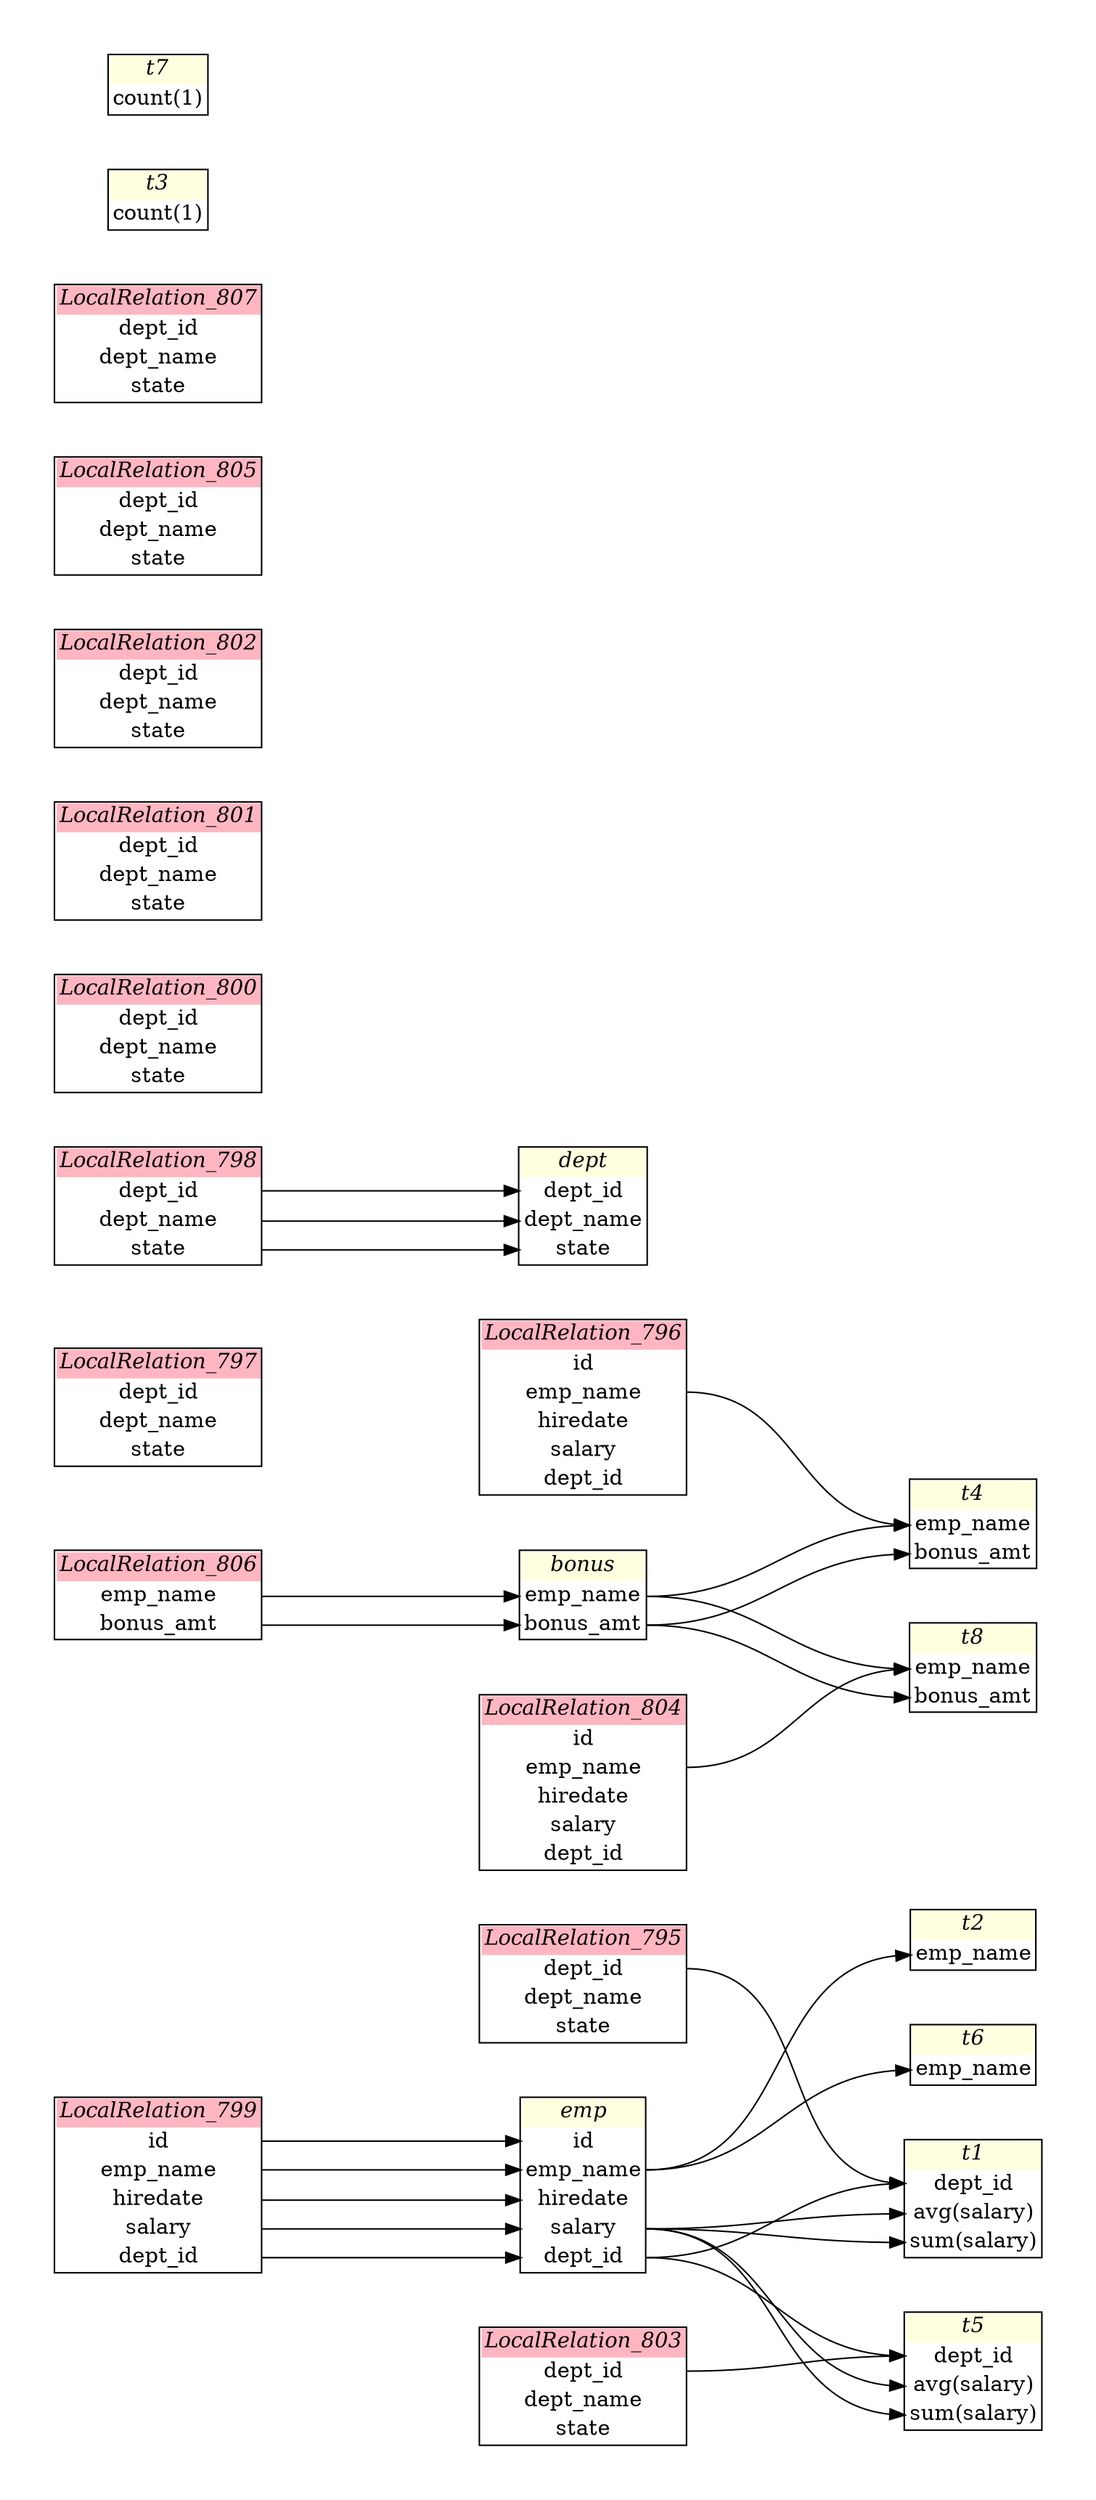// Automatically generated by SQLFlowTestSuite


digraph {
  graph [pad="0.5", nodesep="0.5", ranksep="2", fontname="Helvetica"];
  node [shape=plain]
  rankdir=LR;

  
"LocalRelation_795" [label=<
<table border="1" cellborder="0" cellspacing="0">
  <tr><td bgcolor="lightpink"><i>LocalRelation_795</i></td></tr>
  <tr><td port="0">dept_id</td></tr>
<tr><td port="1">dept_name</td></tr>
<tr><td port="2">state</td></tr>
</table>>];
       

"LocalRelation_796" [label=<
<table border="1" cellborder="0" cellspacing="0">
  <tr><td bgcolor="lightpink"><i>LocalRelation_796</i></td></tr>
  <tr><td port="0">id</td></tr>
<tr><td port="1">emp_name</td></tr>
<tr><td port="2">hiredate</td></tr>
<tr><td port="3">salary</td></tr>
<tr><td port="4">dept_id</td></tr>
</table>>];
       

"LocalRelation_797" [label=<
<table border="1" cellborder="0" cellspacing="0">
  <tr><td bgcolor="lightpink"><i>LocalRelation_797</i></td></tr>
  <tr><td port="0">dept_id</td></tr>
<tr><td port="1">dept_name</td></tr>
<tr><td port="2">state</td></tr>
</table>>];
       

"LocalRelation_798" [label=<
<table border="1" cellborder="0" cellspacing="0">
  <tr><td bgcolor="lightpink"><i>LocalRelation_798</i></td></tr>
  <tr><td port="0">dept_id</td></tr>
<tr><td port="1">dept_name</td></tr>
<tr><td port="2">state</td></tr>
</table>>];
       

"LocalRelation_799" [label=<
<table border="1" cellborder="0" cellspacing="0">
  <tr><td bgcolor="lightpink"><i>LocalRelation_799</i></td></tr>
  <tr><td port="0">id</td></tr>
<tr><td port="1">emp_name</td></tr>
<tr><td port="2">hiredate</td></tr>
<tr><td port="3">salary</td></tr>
<tr><td port="4">dept_id</td></tr>
</table>>];
       

"LocalRelation_800" [label=<
<table border="1" cellborder="0" cellspacing="0">
  <tr><td bgcolor="lightpink"><i>LocalRelation_800</i></td></tr>
  <tr><td port="0">dept_id</td></tr>
<tr><td port="1">dept_name</td></tr>
<tr><td port="2">state</td></tr>
</table>>];
       

"LocalRelation_801" [label=<
<table border="1" cellborder="0" cellspacing="0">
  <tr><td bgcolor="lightpink"><i>LocalRelation_801</i></td></tr>
  <tr><td port="0">dept_id</td></tr>
<tr><td port="1">dept_name</td></tr>
<tr><td port="2">state</td></tr>
</table>>];
       

"LocalRelation_802" [label=<
<table border="1" cellborder="0" cellspacing="0">
  <tr><td bgcolor="lightpink"><i>LocalRelation_802</i></td></tr>
  <tr><td port="0">dept_id</td></tr>
<tr><td port="1">dept_name</td></tr>
<tr><td port="2">state</td></tr>
</table>>];
       

"LocalRelation_803" [label=<
<table border="1" cellborder="0" cellspacing="0">
  <tr><td bgcolor="lightpink"><i>LocalRelation_803</i></td></tr>
  <tr><td port="0">dept_id</td></tr>
<tr><td port="1">dept_name</td></tr>
<tr><td port="2">state</td></tr>
</table>>];
       

"LocalRelation_804" [label=<
<table border="1" cellborder="0" cellspacing="0">
  <tr><td bgcolor="lightpink"><i>LocalRelation_804</i></td></tr>
  <tr><td port="0">id</td></tr>
<tr><td port="1">emp_name</td></tr>
<tr><td port="2">hiredate</td></tr>
<tr><td port="3">salary</td></tr>
<tr><td port="4">dept_id</td></tr>
</table>>];
       

"LocalRelation_805" [label=<
<table border="1" cellborder="0" cellspacing="0">
  <tr><td bgcolor="lightpink"><i>LocalRelation_805</i></td></tr>
  <tr><td port="0">dept_id</td></tr>
<tr><td port="1">dept_name</td></tr>
<tr><td port="2">state</td></tr>
</table>>];
       

"LocalRelation_806" [label=<
<table border="1" cellborder="0" cellspacing="0">
  <tr><td bgcolor="lightpink"><i>LocalRelation_806</i></td></tr>
  <tr><td port="0">emp_name</td></tr>
<tr><td port="1">bonus_amt</td></tr>
</table>>];
       

"LocalRelation_807" [label=<
<table border="1" cellborder="0" cellspacing="0">
  <tr><td bgcolor="lightpink"><i>LocalRelation_807</i></td></tr>
  <tr><td port="0">dept_id</td></tr>
<tr><td port="1">dept_name</td></tr>
<tr><td port="2">state</td></tr>
</table>>];
       

"bonus" [label=<
<table border="1" cellborder="0" cellspacing="0">
  <tr><td bgcolor="lightyellow"><i>bonus</i></td></tr>
  <tr><td port="0">emp_name</td></tr>
<tr><td port="1">bonus_amt</td></tr>
</table>>];
       

"bonus" [label=<
<table border="1" cellborder="0" cellspacing="0">
  <tr><td bgcolor="lightyellow"><i>bonus</i></td></tr>
  <tr><td port="0">emp_name</td></tr>
<tr><td port="1">bonus_amt</td></tr>
</table>>];
           

"dept" [label=<
<table border="1" cellborder="0" cellspacing="0">
  <tr><td bgcolor="lightyellow"><i>dept</i></td></tr>
  <tr><td port="0">dept_id</td></tr>
<tr><td port="1">dept_name</td></tr>
<tr><td port="2">state</td></tr>
</table>>];
           

"emp" [label=<
<table border="1" cellborder="0" cellspacing="0">
  <tr><td bgcolor="lightyellow"><i>emp</i></td></tr>
  <tr><td port="0">id</td></tr>
<tr><td port="1">emp_name</td></tr>
<tr><td port="2">hiredate</td></tr>
<tr><td port="3">salary</td></tr>
<tr><td port="4">dept_id</td></tr>
</table>>];
       

"emp" [label=<
<table border="1" cellborder="0" cellspacing="0">
  <tr><td bgcolor="lightyellow"><i>emp</i></td></tr>
  <tr><td port="0">id</td></tr>
<tr><td port="1">emp_name</td></tr>
<tr><td port="2">hiredate</td></tr>
<tr><td port="3">salary</td></tr>
<tr><td port="4">dept_id</td></tr>
</table>>];
           

"t1" [label=<
<table border="1" cellborder="0" cellspacing="0">
  <tr><td bgcolor="lightyellow"><i>t1</i></td></tr>
  <tr><td port="0">dept_id</td></tr>
<tr><td port="1">avg(salary)</td></tr>
<tr><td port="2">sum(salary)</td></tr>
</table>>];
           

"t2" [label=<
<table border="1" cellborder="0" cellspacing="0">
  <tr><td bgcolor="lightyellow"><i>t2</i></td></tr>
  <tr><td port="0">emp_name</td></tr>
</table>>];
           

"t3" [label=<
<table border="1" cellborder="0" cellspacing="0">
  <tr><td bgcolor="lightyellow"><i>t3</i></td></tr>
  <tr><td port="0">count(1)</td></tr>
</table>>];
           

"t4" [label=<
<table border="1" cellborder="0" cellspacing="0">
  <tr><td bgcolor="lightyellow"><i>t4</i></td></tr>
  <tr><td port="0">emp_name</td></tr>
<tr><td port="1">bonus_amt</td></tr>
</table>>];
           

"t5" [label=<
<table border="1" cellborder="0" cellspacing="0">
  <tr><td bgcolor="lightyellow"><i>t5</i></td></tr>
  <tr><td port="0">dept_id</td></tr>
<tr><td port="1">avg(salary)</td></tr>
<tr><td port="2">sum(salary)</td></tr>
</table>>];
           

"t6" [label=<
<table border="1" cellborder="0" cellspacing="0">
  <tr><td bgcolor="lightyellow"><i>t6</i></td></tr>
  <tr><td port="0">emp_name</td></tr>
</table>>];
           

"t7" [label=<
<table border="1" cellborder="0" cellspacing="0">
  <tr><td bgcolor="lightyellow"><i>t7</i></td></tr>
  <tr><td port="0">count(1)</td></tr>
</table>>];
           

"t8" [label=<
<table border="1" cellborder="0" cellspacing="0">
  <tr><td bgcolor="lightyellow"><i>t8</i></td></tr>
  <tr><td port="0">emp_name</td></tr>
<tr><td port="1">bonus_amt</td></tr>
</table>>];
           
  "LocalRelation_795":0 -> t1:0
"LocalRelation_796":1 -> t4:0
"LocalRelation_798":0 -> dept:0
"LocalRelation_798":1 -> dept:1
"LocalRelation_798":2 -> dept:2
"LocalRelation_799":0 -> emp:0
"LocalRelation_799":1 -> emp:1
"LocalRelation_799":2 -> emp:2
"LocalRelation_799":3 -> emp:3
"LocalRelation_799":4 -> emp:4
"LocalRelation_803":0 -> t5:0
"LocalRelation_804":1 -> t8:0
"LocalRelation_806":0 -> bonus:0
"LocalRelation_806":1 -> bonus:1
"bonus":0 -> t4:0
"bonus":0 -> t8:0
"bonus":1 -> t4:1
"bonus":1 -> t8:1
"emp":1 -> t2:0
"emp":1 -> t6:0
"emp":3 -> t1:1
"emp":3 -> t1:2
"emp":3 -> t5:1
"emp":3 -> t5:2
"emp":4 -> t1:0
"emp":4 -> t5:0
}
       